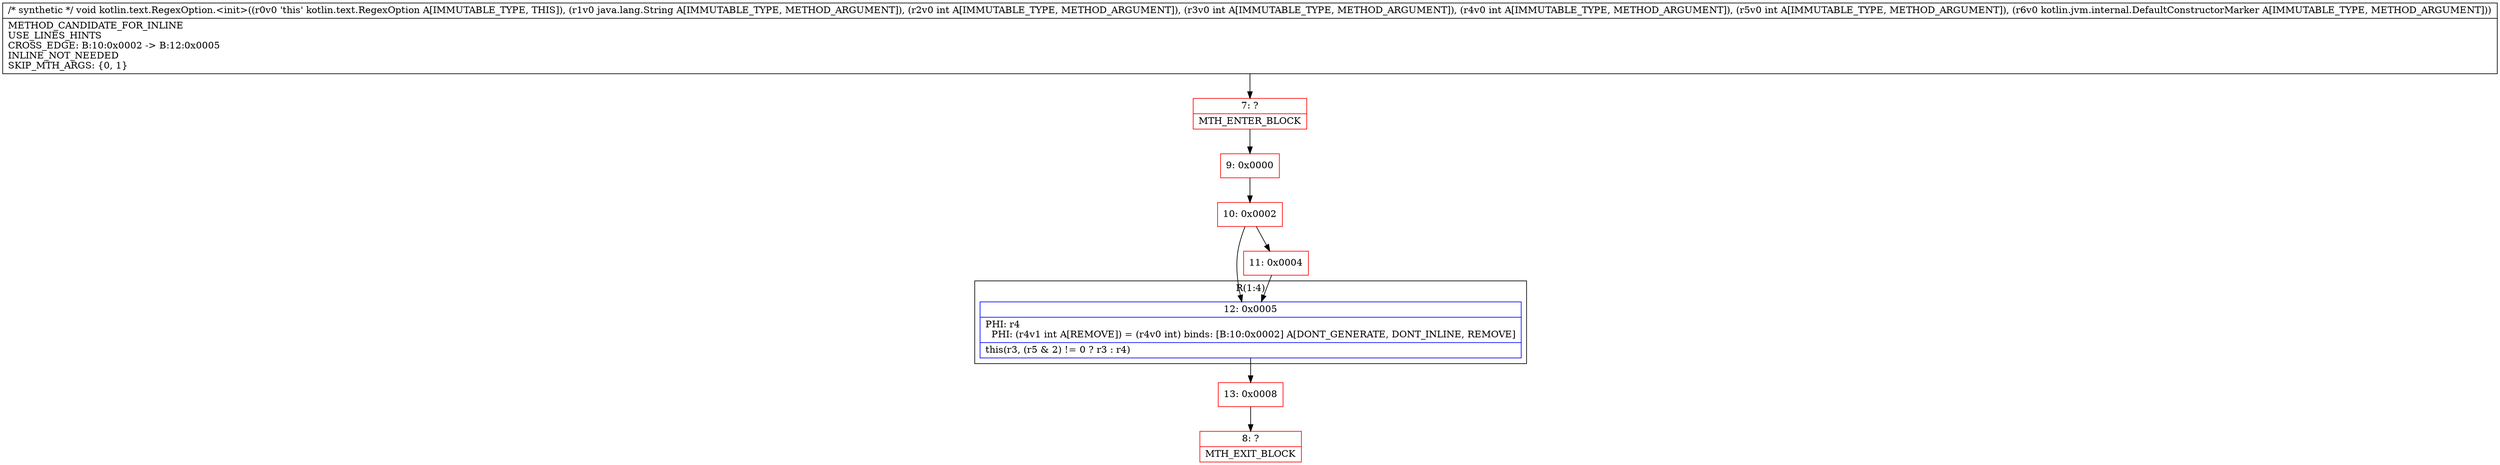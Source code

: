 digraph "CFG forkotlin.text.RegexOption.\<init\>(Ljava\/lang\/String;IIIILkotlin\/jvm\/internal\/DefaultConstructorMarker;)V" {
subgraph cluster_Region_804044631 {
label = "R(1:4)";
node [shape=record,color=blue];
Node_12 [shape=record,label="{12\:\ 0x0005|PHI: r4 \l  PHI: (r4v1 int A[REMOVE]) = (r4v0 int) binds: [B:10:0x0002] A[DONT_GENERATE, DONT_INLINE, REMOVE]\l|this(r3, (r5 & 2) != 0 ? r3 : r4)\l}"];
}
Node_7 [shape=record,color=red,label="{7\:\ ?|MTH_ENTER_BLOCK\l}"];
Node_9 [shape=record,color=red,label="{9\:\ 0x0000}"];
Node_10 [shape=record,color=red,label="{10\:\ 0x0002}"];
Node_11 [shape=record,color=red,label="{11\:\ 0x0004}"];
Node_13 [shape=record,color=red,label="{13\:\ 0x0008}"];
Node_8 [shape=record,color=red,label="{8\:\ ?|MTH_EXIT_BLOCK\l}"];
MethodNode[shape=record,label="{\/* synthetic *\/ void kotlin.text.RegexOption.\<init\>((r0v0 'this' kotlin.text.RegexOption A[IMMUTABLE_TYPE, THIS]), (r1v0 java.lang.String A[IMMUTABLE_TYPE, METHOD_ARGUMENT]), (r2v0 int A[IMMUTABLE_TYPE, METHOD_ARGUMENT]), (r3v0 int A[IMMUTABLE_TYPE, METHOD_ARGUMENT]), (r4v0 int A[IMMUTABLE_TYPE, METHOD_ARGUMENT]), (r5v0 int A[IMMUTABLE_TYPE, METHOD_ARGUMENT]), (r6v0 kotlin.jvm.internal.DefaultConstructorMarker A[IMMUTABLE_TYPE, METHOD_ARGUMENT]))  | METHOD_CANDIDATE_FOR_INLINE\lUSE_LINES_HINTS\lCROSS_EDGE: B:10:0x0002 \-\> B:12:0x0005\lINLINE_NOT_NEEDED\lSKIP_MTH_ARGS: \{0, 1\}\l}"];
MethodNode -> Node_7;Node_12 -> Node_13;
Node_7 -> Node_9;
Node_9 -> Node_10;
Node_10 -> Node_11;
Node_10 -> Node_12;
Node_11 -> Node_12;
Node_13 -> Node_8;
}

